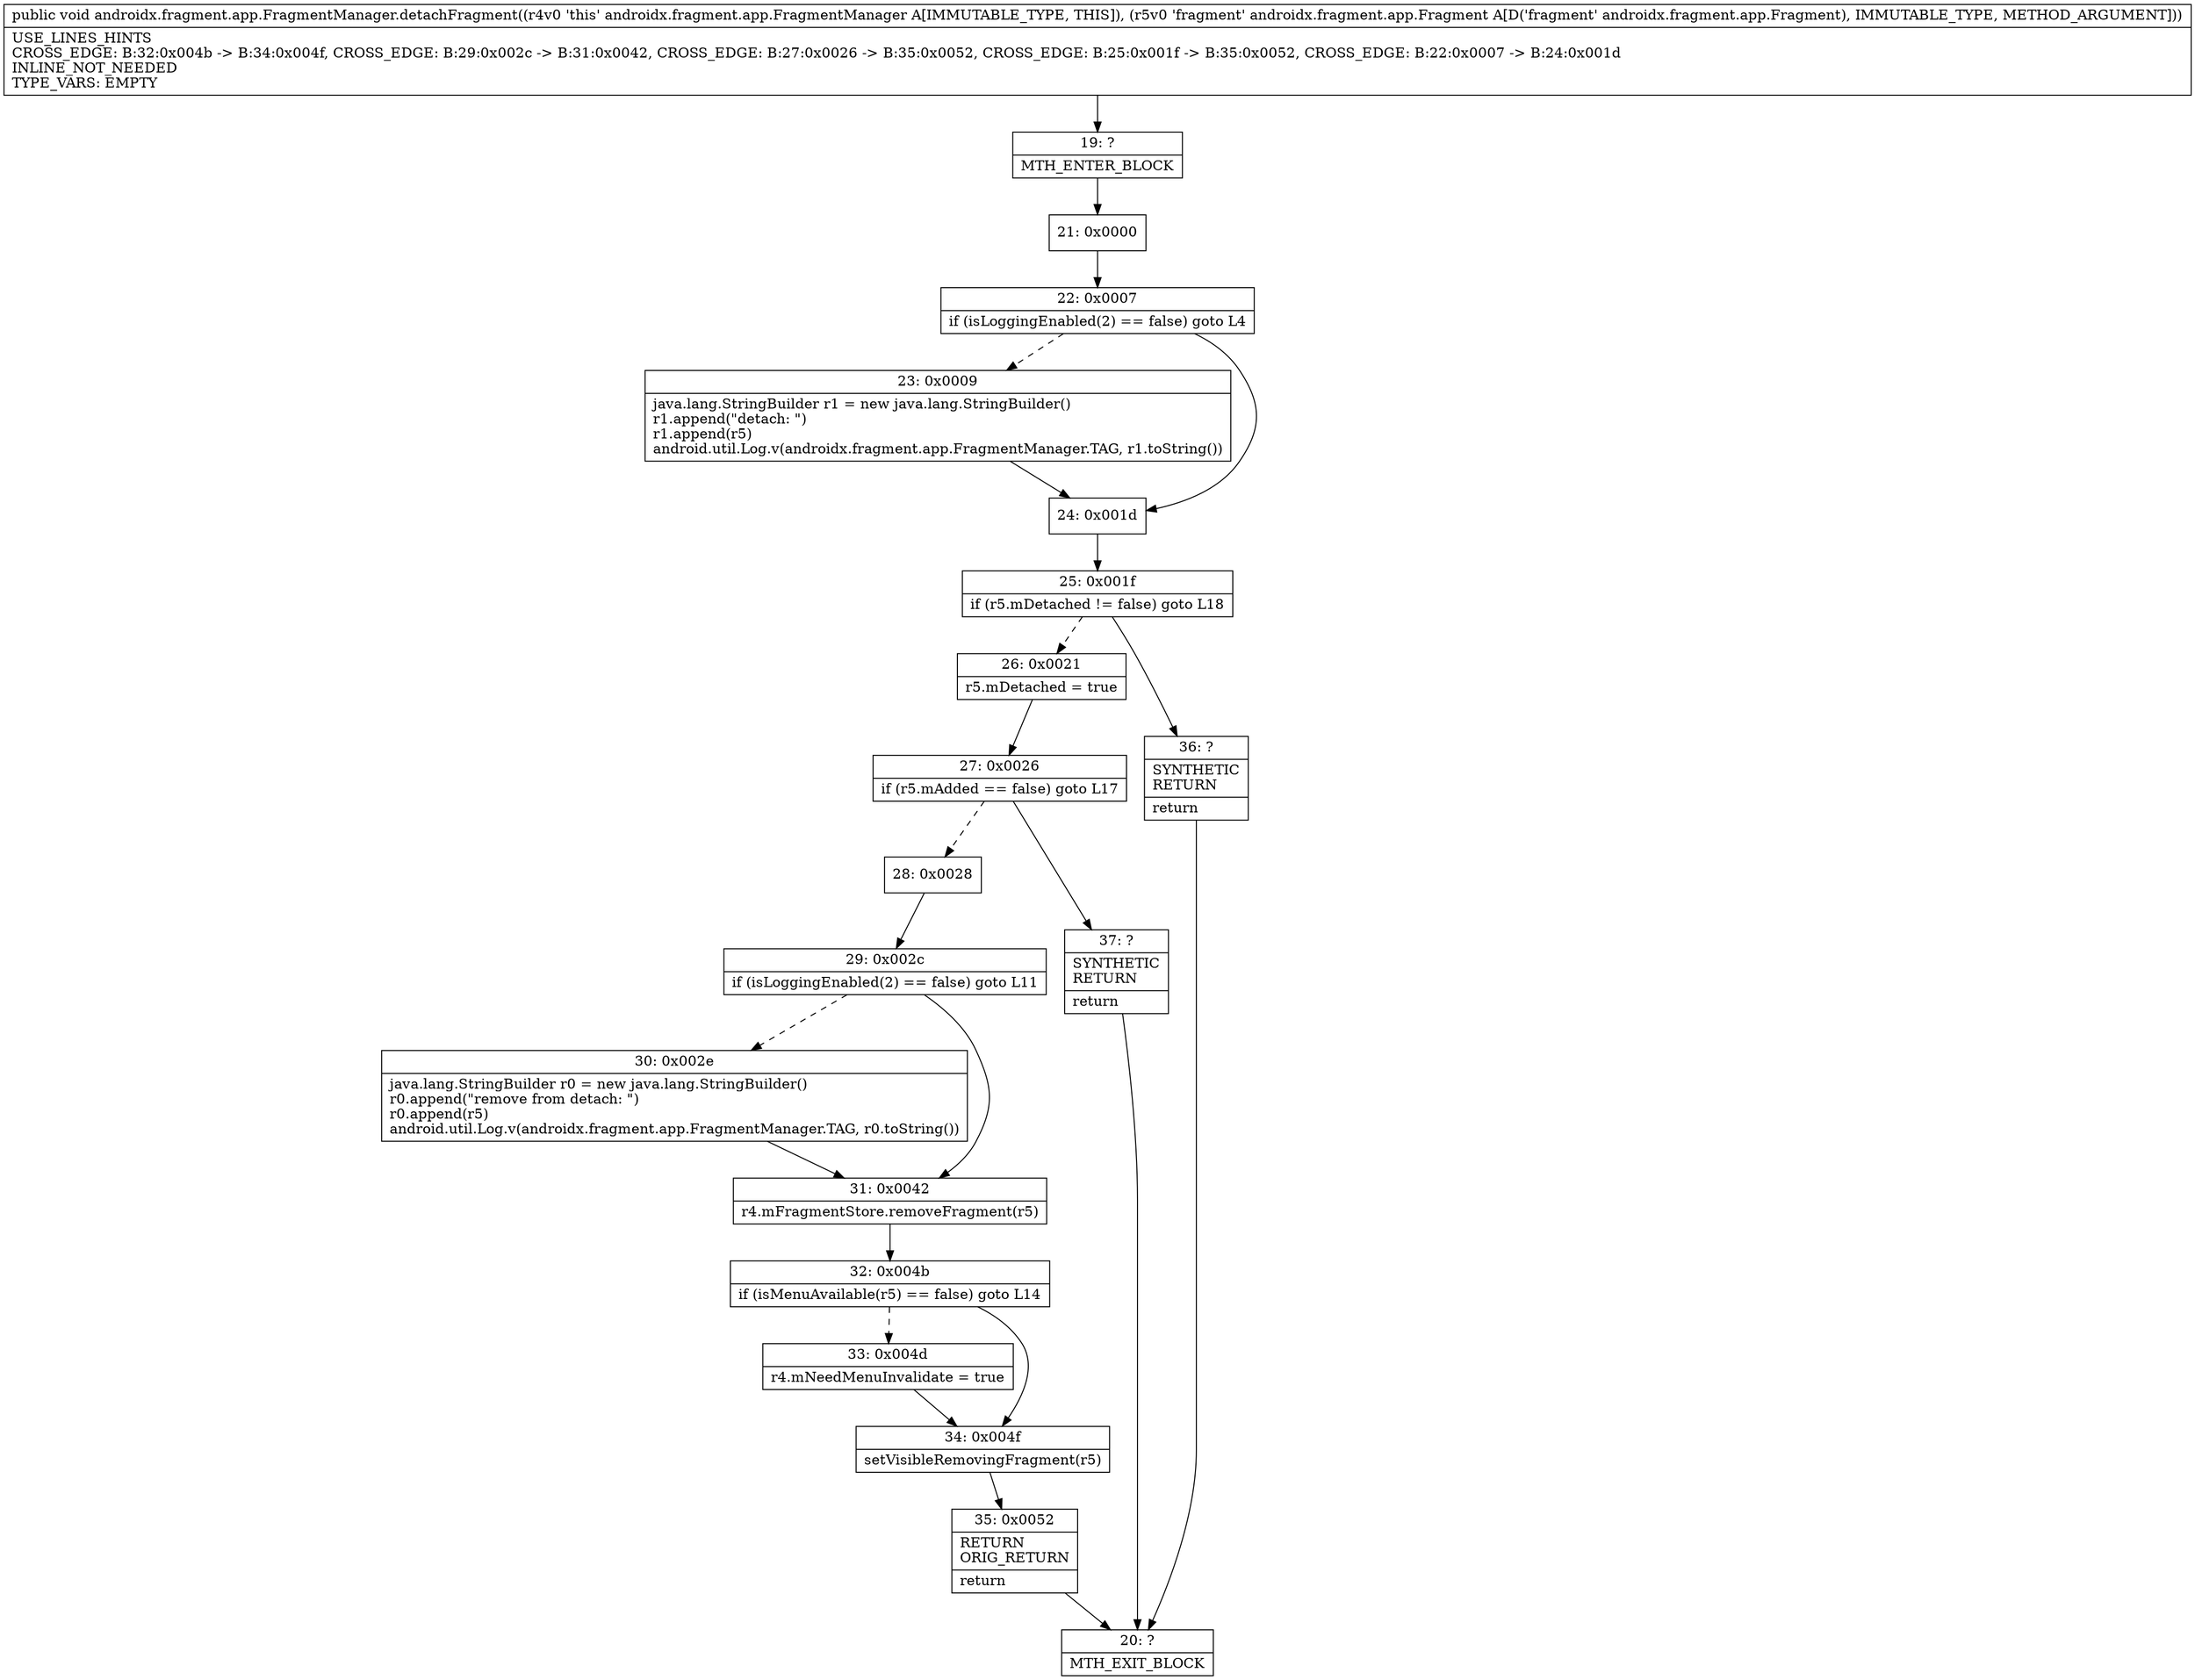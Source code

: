 digraph "CFG forandroidx.fragment.app.FragmentManager.detachFragment(Landroidx\/fragment\/app\/Fragment;)V" {
Node_19 [shape=record,label="{19\:\ ?|MTH_ENTER_BLOCK\l}"];
Node_21 [shape=record,label="{21\:\ 0x0000}"];
Node_22 [shape=record,label="{22\:\ 0x0007|if (isLoggingEnabled(2) == false) goto L4\l}"];
Node_23 [shape=record,label="{23\:\ 0x0009|java.lang.StringBuilder r1 = new java.lang.StringBuilder()\lr1.append(\"detach: \")\lr1.append(r5)\landroid.util.Log.v(androidx.fragment.app.FragmentManager.TAG, r1.toString())\l}"];
Node_24 [shape=record,label="{24\:\ 0x001d}"];
Node_25 [shape=record,label="{25\:\ 0x001f|if (r5.mDetached != false) goto L18\l}"];
Node_26 [shape=record,label="{26\:\ 0x0021|r5.mDetached = true\l}"];
Node_27 [shape=record,label="{27\:\ 0x0026|if (r5.mAdded == false) goto L17\l}"];
Node_28 [shape=record,label="{28\:\ 0x0028}"];
Node_29 [shape=record,label="{29\:\ 0x002c|if (isLoggingEnabled(2) == false) goto L11\l}"];
Node_30 [shape=record,label="{30\:\ 0x002e|java.lang.StringBuilder r0 = new java.lang.StringBuilder()\lr0.append(\"remove from detach: \")\lr0.append(r5)\landroid.util.Log.v(androidx.fragment.app.FragmentManager.TAG, r0.toString())\l}"];
Node_31 [shape=record,label="{31\:\ 0x0042|r4.mFragmentStore.removeFragment(r5)\l}"];
Node_32 [shape=record,label="{32\:\ 0x004b|if (isMenuAvailable(r5) == false) goto L14\l}"];
Node_33 [shape=record,label="{33\:\ 0x004d|r4.mNeedMenuInvalidate = true\l}"];
Node_34 [shape=record,label="{34\:\ 0x004f|setVisibleRemovingFragment(r5)\l}"];
Node_35 [shape=record,label="{35\:\ 0x0052|RETURN\lORIG_RETURN\l|return\l}"];
Node_20 [shape=record,label="{20\:\ ?|MTH_EXIT_BLOCK\l}"];
Node_37 [shape=record,label="{37\:\ ?|SYNTHETIC\lRETURN\l|return\l}"];
Node_36 [shape=record,label="{36\:\ ?|SYNTHETIC\lRETURN\l|return\l}"];
MethodNode[shape=record,label="{public void androidx.fragment.app.FragmentManager.detachFragment((r4v0 'this' androidx.fragment.app.FragmentManager A[IMMUTABLE_TYPE, THIS]), (r5v0 'fragment' androidx.fragment.app.Fragment A[D('fragment' androidx.fragment.app.Fragment), IMMUTABLE_TYPE, METHOD_ARGUMENT]))  | USE_LINES_HINTS\lCROSS_EDGE: B:32:0x004b \-\> B:34:0x004f, CROSS_EDGE: B:29:0x002c \-\> B:31:0x0042, CROSS_EDGE: B:27:0x0026 \-\> B:35:0x0052, CROSS_EDGE: B:25:0x001f \-\> B:35:0x0052, CROSS_EDGE: B:22:0x0007 \-\> B:24:0x001d\lINLINE_NOT_NEEDED\lTYPE_VARS: EMPTY\l}"];
MethodNode -> Node_19;Node_19 -> Node_21;
Node_21 -> Node_22;
Node_22 -> Node_23[style=dashed];
Node_22 -> Node_24;
Node_23 -> Node_24;
Node_24 -> Node_25;
Node_25 -> Node_26[style=dashed];
Node_25 -> Node_36;
Node_26 -> Node_27;
Node_27 -> Node_28[style=dashed];
Node_27 -> Node_37;
Node_28 -> Node_29;
Node_29 -> Node_30[style=dashed];
Node_29 -> Node_31;
Node_30 -> Node_31;
Node_31 -> Node_32;
Node_32 -> Node_33[style=dashed];
Node_32 -> Node_34;
Node_33 -> Node_34;
Node_34 -> Node_35;
Node_35 -> Node_20;
Node_37 -> Node_20;
Node_36 -> Node_20;
}

